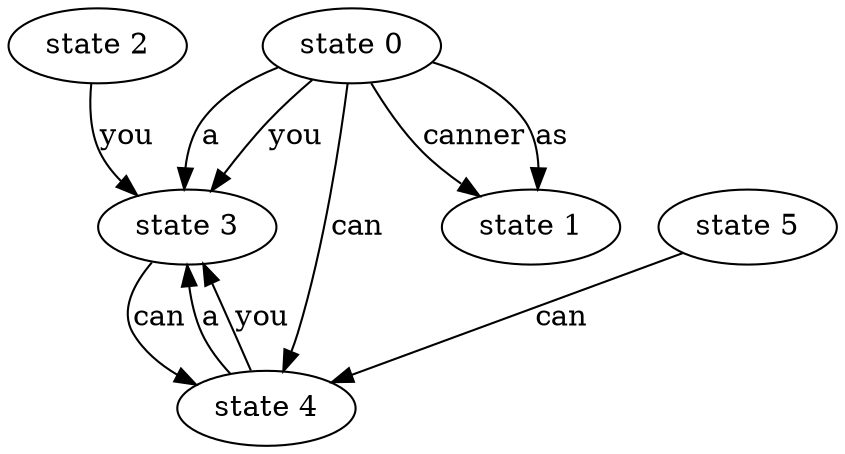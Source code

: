 digraph abc{ 
"state 2" -> "state 3" [ label="you" ]; 
"state 4" -> "state 3" [ label="a" ]; 
"state 4" -> "state 3" [ label="you" ]; 
"state 3" -> "state 4" [ label="can" ]; 
"state 0" -> "state 1" [ label="canner" ]; 
"state 0" -> "state 3" [ label="a" ]; 
"state 0" -> "state 1" [ label="as" ]; 
"state 0" -> "state 4" [ label="can" ]; 
"state 0" -> "state 3" [ label="you" ]; 
"state 5" -> "state 4" [ label="can" ]; 
}